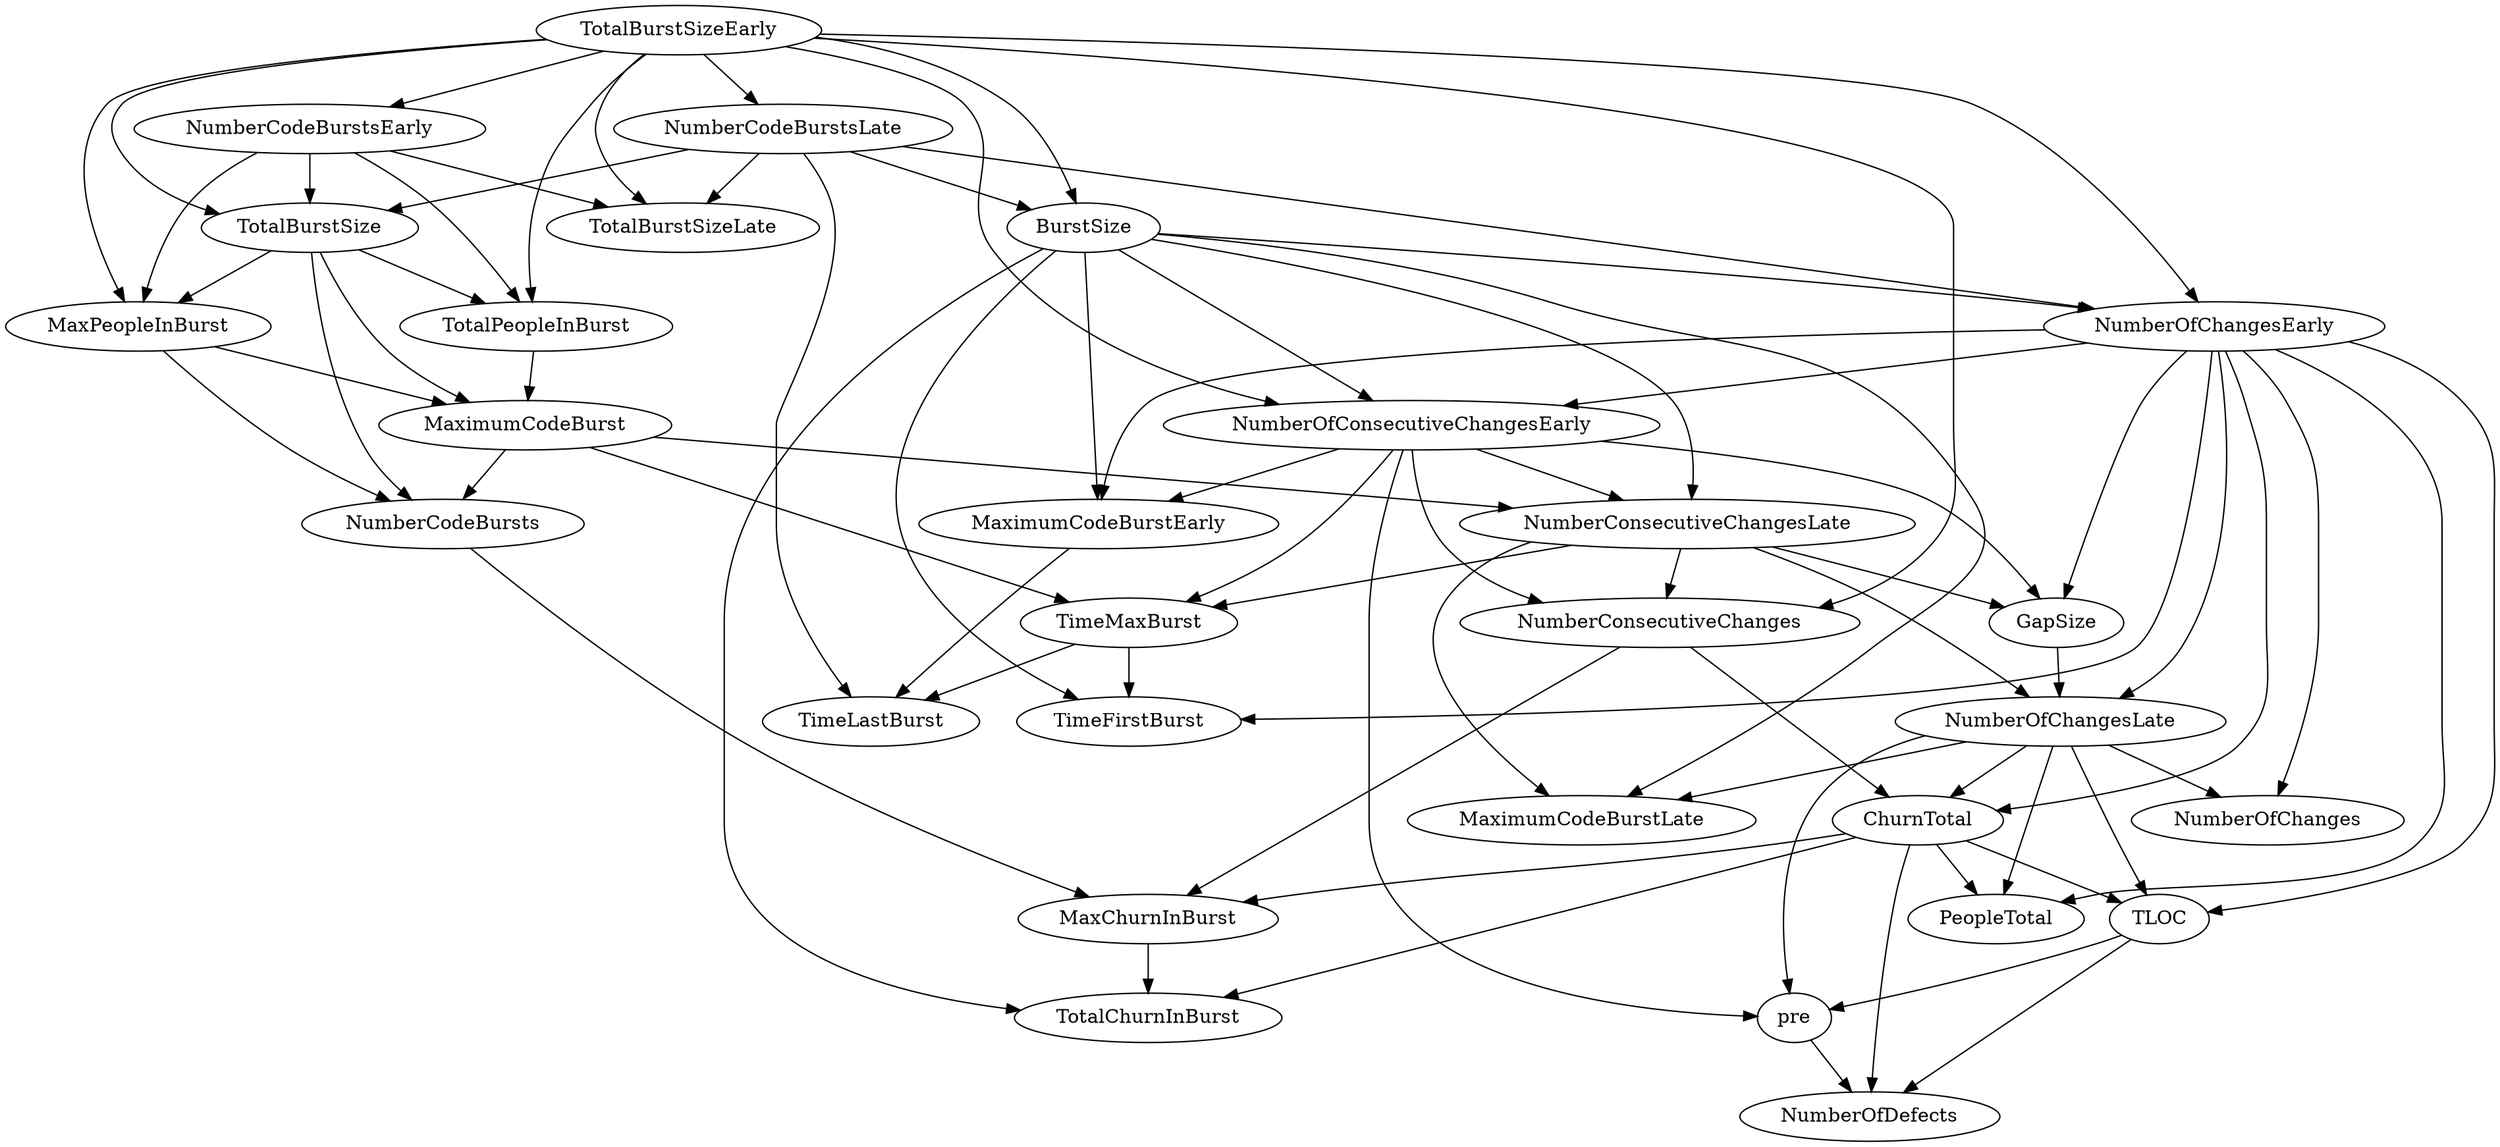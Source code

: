 digraph {
   TotalPeopleInBurst;
   MaximumCodeBurstLate;
   NumberOfChanges;
   MaxPeopleInBurst;
   TotalBurstSizeLate;
   NumberCodeBurstsLate;
   NumberOfChangesLate;
   NumberOfChangesEarly;
   MaxChurnInBurst;
   MaximumCodeBurstEarly;
   NumberCodeBurstsEarly;
   TimeFirstBurst;
   TotalChurnInBurst;
   ChurnTotal;
   MaximumCodeBurst;
   NumberOfConsecutiveChangesEarly;
   NumberConsecutiveChangesLate;
   TotalBurstSizeEarly;
   TotalBurstSize;
   TimeMaxBurst;
   NumberConsecutiveChanges;
   TimeLastBurst;
   NumberCodeBursts;
   PeopleTotal;
   pre;
   NumberOfDefects;
   TLOC;
   GapSize;
   BurstSize;
   TotalPeopleInBurst -> MaximumCodeBurst;
   MaxPeopleInBurst -> MaximumCodeBurst;
   MaxPeopleInBurst -> NumberCodeBursts;
   NumberCodeBurstsLate -> TotalBurstSizeLate;
   NumberCodeBurstsLate -> NumberOfChangesEarly;
   NumberCodeBurstsLate -> TotalBurstSize;
   NumberCodeBurstsLate -> TimeLastBurst;
   NumberCodeBurstsLate -> BurstSize;
   NumberOfChangesLate -> MaximumCodeBurstLate;
   NumberOfChangesLate -> NumberOfChanges;
   NumberOfChangesLate -> ChurnTotal;
   NumberOfChangesLate -> PeopleTotal;
   NumberOfChangesLate -> pre;
   NumberOfChangesLate -> TLOC;
   NumberOfChangesEarly -> NumberOfChanges;
   NumberOfChangesEarly -> NumberOfChangesLate;
   NumberOfChangesEarly -> MaximumCodeBurstEarly;
   NumberOfChangesEarly -> TimeFirstBurst;
   NumberOfChangesEarly -> ChurnTotal;
   NumberOfChangesEarly -> NumberOfConsecutiveChangesEarly;
   NumberOfChangesEarly -> PeopleTotal;
   NumberOfChangesEarly -> TLOC;
   NumberOfChangesEarly -> GapSize;
   MaxChurnInBurst -> TotalChurnInBurst;
   MaximumCodeBurstEarly -> TimeLastBurst;
   NumberCodeBurstsEarly -> TotalPeopleInBurst;
   NumberCodeBurstsEarly -> MaxPeopleInBurst;
   NumberCodeBurstsEarly -> TotalBurstSizeLate;
   NumberCodeBurstsEarly -> TotalBurstSize;
   ChurnTotal -> MaxChurnInBurst;
   ChurnTotal -> TotalChurnInBurst;
   ChurnTotal -> PeopleTotal;
   ChurnTotal -> NumberOfDefects;
   ChurnTotal -> TLOC;
   MaximumCodeBurst -> NumberConsecutiveChangesLate;
   MaximumCodeBurst -> TimeMaxBurst;
   MaximumCodeBurst -> NumberCodeBursts;
   NumberOfConsecutiveChangesEarly -> MaximumCodeBurstEarly;
   NumberOfConsecutiveChangesEarly -> NumberConsecutiveChangesLate;
   NumberOfConsecutiveChangesEarly -> TimeMaxBurst;
   NumberOfConsecutiveChangesEarly -> NumberConsecutiveChanges;
   NumberOfConsecutiveChangesEarly -> pre;
   NumberOfConsecutiveChangesEarly -> GapSize;
   NumberConsecutiveChangesLate -> MaximumCodeBurstLate;
   NumberConsecutiveChangesLate -> NumberOfChangesLate;
   NumberConsecutiveChangesLate -> TimeMaxBurst;
   NumberConsecutiveChangesLate -> NumberConsecutiveChanges;
   NumberConsecutiveChangesLate -> GapSize;
   TotalBurstSizeEarly -> TotalPeopleInBurst;
   TotalBurstSizeEarly -> MaxPeopleInBurst;
   TotalBurstSizeEarly -> TotalBurstSizeLate;
   TotalBurstSizeEarly -> NumberCodeBurstsLate;
   TotalBurstSizeEarly -> NumberOfChangesEarly;
   TotalBurstSizeEarly -> NumberCodeBurstsEarly;
   TotalBurstSizeEarly -> NumberOfConsecutiveChangesEarly;
   TotalBurstSizeEarly -> TotalBurstSize;
   TotalBurstSizeEarly -> NumberConsecutiveChanges;
   TotalBurstSizeEarly -> BurstSize;
   TotalBurstSize -> TotalPeopleInBurst;
   TotalBurstSize -> MaxPeopleInBurst;
   TotalBurstSize -> MaximumCodeBurst;
   TotalBurstSize -> NumberCodeBursts;
   TimeMaxBurst -> TimeFirstBurst;
   TimeMaxBurst -> TimeLastBurst;
   NumberConsecutiveChanges -> MaxChurnInBurst;
   NumberConsecutiveChanges -> ChurnTotal;
   NumberCodeBursts -> MaxChurnInBurst;
   pre -> NumberOfDefects;
   TLOC -> pre;
   TLOC -> NumberOfDefects;
   GapSize -> NumberOfChangesLate;
   BurstSize -> MaximumCodeBurstLate;
   BurstSize -> NumberOfChangesEarly;
   BurstSize -> MaximumCodeBurstEarly;
   BurstSize -> TimeFirstBurst;
   BurstSize -> TotalChurnInBurst;
   BurstSize -> NumberOfConsecutiveChangesEarly;
   BurstSize -> NumberConsecutiveChangesLate;
}
